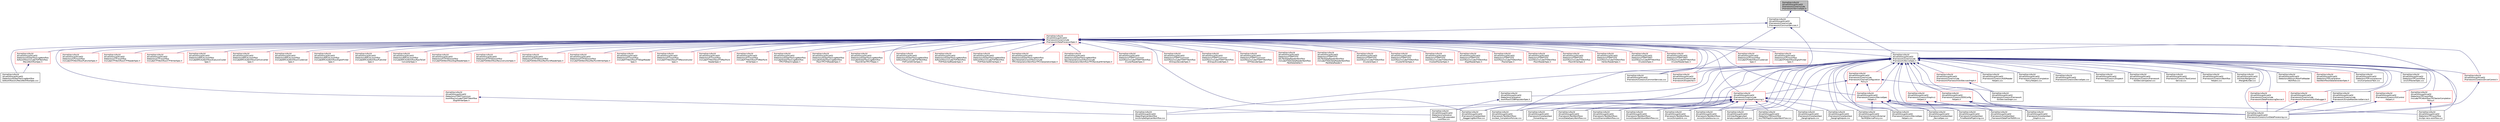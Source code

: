 digraph "/home/travis/build/AliceO2Group/AliceO2/Framework/Core/include/Framework/ServiceSpec.h"
{
 // INTERACTIVE_SVG=YES
  bgcolor="transparent";
  edge [fontname="Helvetica",fontsize="10",labelfontname="Helvetica",labelfontsize="10"];
  node [fontname="Helvetica",fontsize="10",shape=record];
  Node4 [label="/home/travis/build\l/AliceO2Group/AliceO2\l/Framework/Core/include\l/Framework/ServiceSpec.h",height=0.2,width=0.4,color="black", fillcolor="grey75", style="filled", fontcolor="black"];
  Node4 -> Node5 [dir="back",color="midnightblue",fontsize="10",style="solid",fontname="Helvetica"];
  Node5 [label="/home/travis/build\l/AliceO2Group/AliceO2\l/Framework/Core/include\l/Framework/CommonServices.h",height=0.2,width=0.4,color="black",URL="$d8/d02/CommonServices_8h.html"];
  Node5 -> Node6 [dir="back",color="midnightblue",fontsize="10",style="solid",fontname="Helvetica"];
  Node6 [label="/home/travis/build\l/AliceO2Group/AliceO2\l/Framework/Core/include\l/Framework/DataProcessorSpec.h",height=0.2,width=0.4,color="red",URL="$d0/df4/DataProcessorSpec_8h.html"];
  Node6 -> Node7 [dir="back",color="midnightblue",fontsize="10",style="solid",fontname="Helvetica"];
  Node7 [label="/home/travis/build\l/AliceO2Group/AliceO2\l/Detectors/Calibration\l/workflow/ccdb-populator\l-workflow.cxx",height=0.2,width=0.4,color="black",URL="$d2/d5c/ccdb-populator-workflow_8cxx.html"];
  Node6 -> Node8 [dir="back",color="midnightblue",fontsize="10",style="solid",fontname="Helvetica"];
  Node8 [label="/home/travis/build\l/AliceO2Group/AliceO2\l/Detectors/CPV/workflow\l/include/CPVWorkflow/Clusterizer\lSpec.h",height=0.2,width=0.4,color="red",URL="$d9/dcc/CPV_2workflow_2include_2CPVWorkflow_2ClusterizerSpec_8h.html"];
  Node6 -> Node11 [dir="back",color="midnightblue",fontsize="10",style="solid",fontname="Helvetica"];
  Node11 [label="/home/travis/build\l/AliceO2Group/AliceO2\l/Detectors/CPV/workflow\l/include/CPVWorkflow/DigitsPrinter\lSpec.h",height=0.2,width=0.4,color="red",URL="$d4/d19/CPV_2workflow_2include_2CPVWorkflow_2DigitsPrinterSpec_8h.html"];
  Node6 -> Node13 [dir="back",color="midnightblue",fontsize="10",style="solid",fontname="Helvetica"];
  Node13 [label="/home/travis/build\l/AliceO2Group/AliceO2\l/Detectors/CPV/workflow\l/include/CPVWorkflow/PublisherSpec.h",height=0.2,width=0.4,color="red",URL="$d1/dd9/CPV_2workflow_2include_2CPVWorkflow_2PublisherSpec_8h.html"];
  Node6 -> Node15 [dir="back",color="midnightblue",fontsize="10",style="solid",fontname="Helvetica"];
  Node15 [label="/home/travis/build\l/AliceO2Group/AliceO2\l/Detectors/CTF/workflow\l/include/CTFWorkflow/CTFReaderSpec.h",height=0.2,width=0.4,color="red",URL="$df/df4/CTFReaderSpec_8h.html"];
  Node6 -> Node18 [dir="back",color="midnightblue",fontsize="10",style="solid",fontname="Helvetica"];
  Node18 [label="/home/travis/build\l/AliceO2Group/AliceO2\l/Detectors/CTF/workflow\l/include/CTFWorkflow/CTFWriterSpec.h",height=0.2,width=0.4,color="red",URL="$d8/db0/CTFWriterSpec_8h.html"];
  Node6 -> Node21 [dir="back",color="midnightblue",fontsize="10",style="solid",fontname="Helvetica"];
  Node21 [label="/home/travis/build\l/AliceO2Group/AliceO2\l/Detectors/EMCAL/workflow\l/include/EMCALWorkflow/AnalysisCluster\lSpec.h",height=0.2,width=0.4,color="red",URL="$d3/dd3/AnalysisClusterSpec_8h.html"];
  Node6 -> Node24 [dir="back",color="midnightblue",fontsize="10",style="solid",fontname="Helvetica"];
  Node24 [label="/home/travis/build\l/AliceO2Group/AliceO2\l/Detectors/EMCAL/workflow\l/include/EMCALWorkflow/CellConverter\lSpec.h",height=0.2,width=0.4,color="red",URL="$d3/ddf/EMCAL_2workflow_2include_2EMCALWorkflow_2CellConverterSpec_8h.html"];
  Node6 -> Node26 [dir="back",color="midnightblue",fontsize="10",style="solid",fontname="Helvetica"];
  Node26 [label="/home/travis/build\l/AliceO2Group/AliceO2\l/Detectors/EMCAL/workflow\l/include/EMCALWorkflow/Clusterizer\lSpec.h",height=0.2,width=0.4,color="red",URL="$d2/dd1/EMCAL_2workflow_2include_2EMCALWorkflow_2ClusterizerSpec_8h.html"];
  Node6 -> Node28 [dir="back",color="midnightblue",fontsize="10",style="solid",fontname="Helvetica"];
  Node28 [label="/home/travis/build\l/AliceO2Group/AliceO2\l/Detectors/EMCAL/workflow\l/include/EMCALWorkflow/DigitsPrinter\lSpec.h",height=0.2,width=0.4,color="red",URL="$d3/d59/EMCAL_2workflow_2include_2EMCALWorkflow_2DigitsPrinterSpec_8h.html"];
  Node6 -> Node30 [dir="back",color="midnightblue",fontsize="10",style="solid",fontname="Helvetica"];
  Node30 [label="/home/travis/build\l/AliceO2Group/AliceO2\l/Detectors/EMCAL/workflow\l/include/EMCALWorkflow/Publisher\lSpec.h",height=0.2,width=0.4,color="red",URL="$d2/d55/EMCAL_2workflow_2include_2EMCALWorkflow_2PublisherSpec_8h.html"];
  Node6 -> Node32 [dir="back",color="midnightblue",fontsize="10",style="solid",fontname="Helvetica"];
  Node32 [label="/home/travis/build\l/AliceO2Group/AliceO2\l/Detectors/EMCAL/workflow\l/include/EMCALWorkflow/RawToCell\lConverterSpec.h",height=0.2,width=0.4,color="red",URL="$d5/da4/RawToCellConverterSpec_8h.html"];
  Node6 -> Node34 [dir="back",color="midnightblue",fontsize="10",style="solid",fontname="Helvetica"];
  Node34 [label="/home/travis/build\l/AliceO2Group/AliceO2\l/Detectors/FIT/FDD/workflow\l/include/FDDWorkflow/DigitReaderSpec.h",height=0.2,width=0.4,color="red",URL="$dd/d24/FIT_2FDD_2workflow_2include_2FDDWorkflow_2DigitReaderSpec_8h.html"];
  Node6 -> Node37 [dir="back",color="midnightblue",fontsize="10",style="solid",fontname="Helvetica"];
  Node37 [label="/home/travis/build\l/AliceO2Group/AliceO2\l/Detectors/FIT/FDD/workflow\l/include/FDDWorkflow/ReconstructorSpec.h",height=0.2,width=0.4,color="red",URL="$d7/df4/ReconstructorSpec_8h.html"];
  Node6 -> Node39 [dir="back",color="midnightblue",fontsize="10",style="solid",fontname="Helvetica"];
  Node39 [label="/home/travis/build\l/AliceO2Group/AliceO2\l/Detectors/FIT/FDD/workflow\l/include/FDDWorkflow/RecPointReaderSpec.h",height=0.2,width=0.4,color="red",URL="$d7/da5/RecPointReaderSpec_8h.html"];
  Node6 -> Node41 [dir="back",color="midnightblue",fontsize="10",style="solid",fontname="Helvetica"];
  Node41 [label="/home/travis/build\l/AliceO2Group/AliceO2\l/Detectors/FIT/FDD/workflow\l/include/FDDWorkflow/RecPointWriterSpec.h",height=0.2,width=0.4,color="red",URL="$dc/d74/RecPointWriterSpec_8h.html"];
  Node6 -> Node43 [dir="back",color="midnightblue",fontsize="10",style="solid",fontname="Helvetica"];
  Node43 [label="/home/travis/build\l/AliceO2Group/AliceO2\l/Detectors/FIT/workflow\l/include/FITWorkflow/FT0DigitReader\lSpec.h",height=0.2,width=0.4,color="red",URL="$dc/d0d/FT0DigitReaderSpec_8h.html"];
  Node6 -> Node46 [dir="back",color="midnightblue",fontsize="10",style="solid",fontname="Helvetica"];
  Node46 [label="/home/travis/build\l/AliceO2Group/AliceO2\l/Detectors/FIT/workflow\l/include/FITWorkflow/FT0Reconstructor\lSpec.h",height=0.2,width=0.4,color="red",URL="$d0/d58/FT0ReconstructorSpec_8h.html"];
  Node6 -> Node48 [dir="back",color="midnightblue",fontsize="10",style="solid",fontname="Helvetica"];
  Node48 [label="/home/travis/build\l/AliceO2Group/AliceO2\l/Detectors/FIT/workflow\l/include/FITWorkflow/FT0RecPoint\lReaderSpec.h",height=0.2,width=0.4,color="red",URL="$d1/d4b/FT0RecPointReaderSpec_8h.html"];
  Node6 -> Node52 [dir="back",color="midnightblue",fontsize="10",style="solid",fontname="Helvetica"];
  Node52 [label="/home/travis/build\l/AliceO2Group/AliceO2\l/Detectors/FIT/workflow\l/include/FITWorkflow/FT0RecPoint\lWriterSpec.h",height=0.2,width=0.4,color="red",URL="$d5/d02/FT0RecPointWriterSpec_8h.html"];
  Node6 -> Node54 [dir="back",color="midnightblue",fontsize="10",style="solid",fontname="Helvetica"];
  Node54 [label="/home/travis/build\l/AliceO2Group/AliceO2\l/Detectors/GlobalTrackingWorkflow\l/include/GlobalTrackingWorkflow\l/TPCITSMatchingSpec.h",height=0.2,width=0.4,color="red",URL="$da/d20/TPCITSMatchingSpec_8h.html"];
  Node6 -> Node56 [dir="back",color="midnightblue",fontsize="10",style="solid",fontname="Helvetica"];
  Node56 [label="/home/travis/build\l/AliceO2Group/AliceO2\l/Detectors/GlobalTrackingWorkflow\l/include/GlobalTrackingWorkflow\l/TrackTPCITSReaderSpec.h",height=0.2,width=0.4,color="red",URL="$de/daa/TrackTPCITSReaderSpec_8h.html"];
  Node6 -> Node59 [dir="back",color="midnightblue",fontsize="10",style="solid",fontname="Helvetica"];
  Node59 [label="/home/travis/build\l/AliceO2Group/AliceO2\l/Detectors/GlobalTrackingWorkflow\l/include/GlobalTrackingWorkflow\l/TrackWriterTPCITSSpec.h",height=0.2,width=0.4,color="red",URL="$da/d9c/TrackWriterTPCITSSpec_8h.html"];
  Node6 -> Node61 [dir="back",color="midnightblue",fontsize="10",style="solid",fontname="Helvetica"];
  Node61 [label="/home/travis/build\l/AliceO2Group/AliceO2\l/Detectors/GlobalTrackingWorkflow\l/tofworkflow/include/TOFWorkflow\l/RecoWorkflowSpec.h",height=0.2,width=0.4,color="red",URL="$df/d12/RecoWorkflowSpec_8h.html"];
  Node61 -> Node62 [dir="back",color="midnightblue",fontsize="10",style="solid",fontname="Helvetica"];
  Node62 [label="/home/travis/build\l/AliceO2Group/AliceO2\l/Detectors/GlobalTrackingWorkflow\l/tofworkflow/src/RecoWorkflowSpec.cxx",height=0.2,width=0.4,color="black",URL="$d8/d84/RecoWorkflowSpec_8cxx.html"];
  Node6 -> Node63 [dir="back",color="midnightblue",fontsize="10",style="solid",fontname="Helvetica"];
  Node63 [label="/home/travis/build\l/AliceO2Group/AliceO2\l/Detectors/GlobalTrackingWorkflow\l/tofworkflow/include/TOFWorkflow\l/TOFCalibWriterSpec.h",height=0.2,width=0.4,color="red",URL="$dd/d45/TOFCalibWriterSpec_8h.html"];
  Node6 -> Node65 [dir="back",color="midnightblue",fontsize="10",style="solid",fontname="Helvetica"];
  Node65 [label="/home/travis/build\l/AliceO2Group/AliceO2\l/Detectors/GlobalTrackingWorkflow\l/tofworkflow/include/TOFWorkflow\l/TOFMatchedReaderSpec.h",height=0.2,width=0.4,color="red",URL="$d9/df4/TOFMatchedReaderSpec_8h.html"];
  Node6 -> Node67 [dir="back",color="midnightblue",fontsize="10",style="solid",fontname="Helvetica"];
  Node67 [label="/home/travis/build\l/AliceO2Group/AliceO2\l/Detectors/GlobalTrackingWorkflow\l/tofworkflow/include/TOFWorkflow\l/TOFMatchedWriterSpec.h",height=0.2,width=0.4,color="red",URL="$dd/d0f/TOFMatchedWriterSpec_8h.html"];
  Node6 -> Node62 [dir="back",color="midnightblue",fontsize="10",style="solid",fontname="Helvetica"];
  Node6 -> Node69 [dir="back",color="midnightblue",fontsize="10",style="solid",fontname="Helvetica"];
  Node69 [label="/home/travis/build\l/AliceO2Group/AliceO2\l/Detectors/GlobalTrackingWorkflow\l/tpcinterpolationworkflow/include\l/TPCInterpolationWorkflow/TPCInterpolationSpec.h",height=0.2,width=0.4,color="red",URL="$dc/d50/TPCInterpolationSpec_8h.html"];
  Node6 -> Node71 [dir="back",color="midnightblue",fontsize="10",style="solid",fontname="Helvetica"];
  Node71 [label="/home/travis/build\l/AliceO2Group/AliceO2\l/Detectors/GlobalTrackingWorkflow\l/tpcinterpolationworkflow/include\l/TPCInterpolationWorkflow/TPCResidualWriterSpec.h",height=0.2,width=0.4,color="red",URL="$d9/d7b/TPCResidualWriterSpec_8h.html"];
  Node6 -> Node73 [dir="back",color="midnightblue",fontsize="10",style="solid",fontname="Helvetica"];
  Node73 [label="/home/travis/build\l/AliceO2Group/AliceO2\l/Detectors/ITSMFT/common\l/workflow/include/ITSMFTWorkflow\l/ClusterReaderSpec.h",height=0.2,width=0.4,color="red",URL="$de/dea/ITSMFT_2common_2workflow_2include_2ITSMFTWorkflow_2ClusterReaderSpec_8h.html"];
  Node6 -> Node75 [dir="back",color="midnightblue",fontsize="10",style="solid",fontname="Helvetica"];
  Node75 [label="/home/travis/build\l/AliceO2Group/AliceO2\l/Detectors/ITSMFT/common\l/workflow/include/ITSMFTWorkflow\l/DigitWriterSpec.h",height=0.2,width=0.4,color="red",URL="$d6/dfd/DigitWriterSpec_8h.html"];
  Node75 -> Node78 [dir="back",color="midnightblue",fontsize="10",style="solid",fontname="Helvetica"];
  Node78 [label="/home/travis/build\l/AliceO2Group/AliceO2\l/Steer/DigitizerWorkflow\l/src/SimpleDigitizerWorkflow.cxx",height=0.2,width=0.4,color="black",URL="$d2/dd7/SimpleDigitizerWorkflow_8cxx.html"];
  Node6 -> Node79 [dir="back",color="midnightblue",fontsize="10",style="solid",fontname="Helvetica"];
  Node79 [label="/home/travis/build\l/AliceO2Group/AliceO2\l/Detectors/ITSMFT/common\l/workflow/include/ITSMFTWorkflow\l/EntropyDecoderSpec.h",height=0.2,width=0.4,color="red",URL="$df/dc2/ITSMFT_2common_2workflow_2include_2ITSMFTWorkflow_2EntropyDecoderSpec_8h.html"];
  Node6 -> Node81 [dir="back",color="midnightblue",fontsize="10",style="solid",fontname="Helvetica"];
  Node81 [label="/home/travis/build\l/AliceO2Group/AliceO2\l/Detectors/ITSMFT/common\l/workflow/include/ITSMFTWorkflow\l/EntropyEncoderSpec.h",height=0.2,width=0.4,color="red",URL="$d3/d7a/ITSMFT_2common_2workflow_2include_2ITSMFTWorkflow_2EntropyEncoderSpec_8h.html"];
  Node6 -> Node85 [dir="back",color="midnightblue",fontsize="10",style="solid",fontname="Helvetica"];
  Node85 [label="/home/travis/build\l/AliceO2Group/AliceO2\l/Detectors/ITSMFT/common\l/workflow/include/ITSMFTWorkflow\l/STFDecoderSpec.h",height=0.2,width=0.4,color="red",URL="$d0/d26/STFDecoderSpec_8h.html",tooltip="Device to decode ITS/MFT raw data from STF. "];
  Node6 -> Node88 [dir="back",color="midnightblue",fontsize="10",style="solid",fontname="Helvetica"];
  Node88 [label="/home/travis/build\l/AliceO2Group/AliceO2\l/Detectors/ITSMFT/ITS\l/QC/TestDataReaderWorkflow\l/include/ITSQCDataReaderWorkflow\l/TestDataGetter.h",height=0.2,width=0.4,color="red",URL="$d6/d92/TestDataGetter_8h.html"];
  Node6 -> Node91 [dir="back",color="midnightblue",fontsize="10",style="solid",fontname="Helvetica"];
  Node91 [label="/home/travis/build\l/AliceO2Group/AliceO2\l/Detectors/ITSMFT/ITS\l/QC/TestDataReaderWorkflow\l/include/ITSQCDataReaderWorkflow\l/TestDataReader.h",height=0.2,width=0.4,color="red",URL="$dd/d69/TestDataReader_8h.html"];
  Node6 -> Node93 [dir="back",color="midnightblue",fontsize="10",style="solid",fontname="Helvetica"];
  Node93 [label="/home/travis/build\l/AliceO2Group/AliceO2\l/Detectors/ITSMFT/ITS\l/workflow/include/ITSWorkflow\l/ClustererSpec.h",height=0.2,width=0.4,color="red",URL="$d4/dcc/ITSMFT_2ITS_2workflow_2include_2ITSWorkflow_2ClustererSpec_8h.html"];
  Node6 -> Node95 [dir="back",color="midnightblue",fontsize="10",style="solid",fontname="Helvetica"];
  Node95 [label="/home/travis/build\l/AliceO2Group/AliceO2\l/Detectors/ITSMFT/ITS\l/workflow/include/ITSWorkflow\l/ClusterWriterSpec.h",height=0.2,width=0.4,color="red",URL="$dc/d8e/ITS_2workflow_2include_2ITSWorkflow_2ClusterWriterSpec_8h.html"];
  Node6 -> Node97 [dir="back",color="midnightblue",fontsize="10",style="solid",fontname="Helvetica"];
  Node97 [label="/home/travis/build\l/AliceO2Group/AliceO2\l/Detectors/ITSMFT/ITS\l/workflow/include/ITSWorkflow\l/CookedTrackerSpec.h",height=0.2,width=0.4,color="red",URL="$d2/d0b/CookedTrackerSpec_8h.html"];
  Node6 -> Node99 [dir="back",color="midnightblue",fontsize="10",style="solid",fontname="Helvetica"];
  Node99 [label="/home/travis/build\l/AliceO2Group/AliceO2\l/Detectors/ITSMFT/ITS\l/workflow/include/ITSWorkflow\l/DigitReaderSpec.h",height=0.2,width=0.4,color="red",URL="$de/d93/ITSMFT_2ITS_2workflow_2include_2ITSWorkflow_2DigitReaderSpec_8h.html"];
  Node6 -> Node101 [dir="back",color="midnightblue",fontsize="10",style="solid",fontname="Helvetica"];
  Node101 [label="/home/travis/build\l/AliceO2Group/AliceO2\l/Detectors/ITSMFT/ITS\l/workflow/include/ITSWorkflow\l/TrackerSpec.h",height=0.2,width=0.4,color="red",URL="$de/d90/ITSMFT_2ITS_2workflow_2include_2ITSWorkflow_2TrackerSpec_8h.html"];
  Node6 -> Node103 [dir="back",color="midnightblue",fontsize="10",style="solid",fontname="Helvetica"];
  Node103 [label="/home/travis/build\l/AliceO2Group/AliceO2\l/Detectors/ITSMFT/ITS\l/workflow/include/ITSWorkflow\l/TrackReaderSpec.h",height=0.2,width=0.4,color="red",URL="$d2/d8c/ITSMFT_2ITS_2workflow_2include_2ITSWorkflow_2TrackReaderSpec_8h.html"];
  Node6 -> Node105 [dir="back",color="midnightblue",fontsize="10",style="solid",fontname="Helvetica"];
  Node105 [label="/home/travis/build\l/AliceO2Group/AliceO2\l/Detectors/ITSMFT/ITS\l/workflow/include/ITSWorkflow\l/TrackWriterSpec.h",height=0.2,width=0.4,color="red",URL="$dd/d3c/ITS_2workflow_2include_2ITSWorkflow_2TrackWriterSpec_8h.html"];
  Node6 -> Node107 [dir="back",color="midnightblue",fontsize="10",style="solid",fontname="Helvetica"];
  Node107 [label="/home/travis/build\l/AliceO2Group/AliceO2\l/Detectors/ITSMFT/ITS\l/workflow/include/ITSWorkflow\l/VertexReaderSpec.h",height=0.2,width=0.4,color="red",URL="$d6/d2c/VertexReaderSpec_8h.html"];
  Node6 -> Node109 [dir="back",color="midnightblue",fontsize="10",style="solid",fontname="Helvetica"];
  Node109 [label="/home/travis/build\l/AliceO2Group/AliceO2\l/Detectors/ITSMFT/MFT\l/workflow/include/MFTWorkflow\l/ClustererSpec.h",height=0.2,width=0.4,color="red",URL="$d4/d5e/ITSMFT_2MFT_2workflow_2include_2MFTWorkflow_2ClustererSpec_8h.html"];
  Node6 -> Node112 [dir="back",color="midnightblue",fontsize="10",style="solid",fontname="Helvetica"];
  Node112 [label="/home/travis/build\l/AliceO2Group/AliceO2\l/Detectors/ITSMFT/MFT\l/workflow/include/MFTWorkflow\l/ClusterReaderSpec.h",height=0.2,width=0.4,color="red",URL="$dd/dcd/ITSMFT_2MFT_2workflow_2include_2MFTWorkflow_2ClusterReaderSpec_8h.html"];
  Node6 -> Node314 [dir="back",color="midnightblue",fontsize="10",style="solid",fontname="Helvetica"];
  Node314 [label="/home/travis/build\l/AliceO2Group/AliceO2\l/Framework/Core/include\l/Framework/DeviceSpec.h",height=0.2,width=0.4,color="black",URL="$df/de8/DeviceSpec_8h.html"];
  Node314 -> Node315 [dir="back",color="midnightblue",fontsize="10",style="solid",fontname="Helvetica"];
  Node315 [label="/home/travis/build\l/AliceO2Group/AliceO2\l/Detectors/Calibration\l/workflow/CCDBPopulatorSpec.h",height=0.2,width=0.4,color="black",URL="$df/df4/CCDBPopulatorSpec_8h.html"];
  Node315 -> Node7 [dir="back",color="midnightblue",fontsize="10",style="solid",fontname="Helvetica"];
  Node314 -> Node316 [dir="back",color="midnightblue",fontsize="10",style="solid",fontname="Helvetica"];
  Node316 [label="/home/travis/build\l/AliceO2Group/AliceO2\l/Detectors/Raw/src/RawFileReader\lWorkflow.cxx",height=0.2,width=0.4,color="black",URL="$d3/d87/RawFileReaderWorkflow_8cxx.html"];
  Node314 -> Node317 [dir="back",color="midnightblue",fontsize="10",style="solid",fontname="Helvetica"];
  Node317 [label="/home/travis/build\l/AliceO2Group/AliceO2\l/Detectors/TOF/calibration\l/testWorkflow/DataGeneratorSpec.h",height=0.2,width=0.4,color="red",URL="$d0/d0d/DataGeneratorSpec_8h.html",tooltip="Dummy data generator. "];
  Node314 -> Node197 [dir="back",color="midnightblue",fontsize="10",style="solid",fontname="Helvetica"];
  Node197 [label="/home/travis/build\l/AliceO2Group/AliceO2\l/Detectors/TOF/compression\l/src/CompressorTask.cxx",height=0.2,width=0.4,color="black",URL="$d7/d8c/CompressorTask_8cxx.html",tooltip="TOF raw data compressor task. "];
  Node314 -> Node318 [dir="back",color="midnightblue",fontsize="10",style="solid",fontname="Helvetica"];
  Node318 [label="/home/travis/build\l/AliceO2Group/AliceO2\l/Detectors/TPC/workflow\l/include/TPCWorkflow/TPCSectorCompletion\lPolicy.h",height=0.2,width=0.4,color="red",URL="$df/d6d/TPCSectorCompletionPolicy_8h.html",tooltip="DPL completion policy helper for TPC scetor data. "];
  Node318 -> Node321 [dir="back",color="midnightblue",fontsize="10",style="solid",fontname="Helvetica"];
  Node321 [label="/home/travis/build\l/AliceO2Group/AliceO2\l/Detectors/TPC/workflow\l/src/tpc-reco-workflow.cxx",height=0.2,width=0.4,color="black",URL="$d3/dbf/tpc-reco-workflow_8cxx.html",tooltip="Basic DPL workflow for TPC reconstruction starting from digits. "];
  Node314 -> Node218 [dir="back",color="midnightblue",fontsize="10",style="solid",fontname="Helvetica"];
  Node218 [label="/home/travis/build\l/AliceO2Group/AliceO2\l/Detectors/TPC/workflow\l/src/CATrackerSpec.cxx",height=0.2,width=0.4,color="black",URL="$da/d78/CATrackerSpec_8cxx.html",tooltip="Processor spec for running TPC CA tracking. "];
  Node314 -> Node321 [dir="back",color="midnightblue",fontsize="10",style="solid",fontname="Helvetica"];
  Node314 -> Node241 [dir="back",color="midnightblue",fontsize="10",style="solid",fontname="Helvetica"];
  Node241 [label="/home/travis/build\l/AliceO2Group/AliceO2\l/Detectors/TRD/workflow\l/src/TRDTrapSimulatorWorkFlow.cxx",height=0.2,width=0.4,color="black",URL="$d2/dc0/TRDTrapSimulatorWorkFlow_8cxx.html"];
  Node314 -> Node323 [dir="back",color="midnightblue",fontsize="10",style="solid",fontname="Helvetica"];
  Node323 [label="/home/travis/build\l/AliceO2Group/AliceO2\l/Framework/Core/include\l/Framework/ChannelConfiguration\lPolicy.h",height=0.2,width=0.4,color="red",URL="$dd/d0f/ChannelConfigurationPolicy_8h.html"];
  Node323 -> Node324 [dir="back",color="midnightblue",fontsize="10",style="solid",fontname="Helvetica"];
  Node324 [label="/home/travis/build\l/AliceO2Group/AliceO2\l/Framework/Core/include\l/Framework/runDataProcessing.h",height=0.2,width=0.4,color="red",URL="$db/dd0/runDataProcessing_8h.html"];
  Node324 -> Node7 [dir="back",color="midnightblue",fontsize="10",style="solid",fontname="Helvetica"];
  Node324 -> Node321 [dir="back",color="midnightblue",fontsize="10",style="solid",fontname="Helvetica"];
  Node324 -> Node241 [dir="back",color="midnightblue",fontsize="10",style="solid",fontname="Helvetica"];
  Node324 -> Node344 [dir="back",color="midnightblue",fontsize="10",style="solid",fontname="Helvetica"];
  Node344 [label="/home/travis/build\l/AliceO2Group/AliceO2\l/Framework/Core/test/test\l_DanglingInputs.cxx",height=0.2,width=0.4,color="black",URL="$db/d94/test__DanglingInputs_8cxx.html"];
  Node324 -> Node345 [dir="back",color="midnightblue",fontsize="10",style="solid",fontname="Helvetica"];
  Node345 [label="/home/travis/build\l/AliceO2Group/AliceO2\l/Framework/Core/test/test\l_DanglingOutputs.cxx",height=0.2,width=0.4,color="black",URL="$d9/dda/test__DanglingOutputs_8cxx.html"];
  Node324 -> Node347 [dir="back",color="midnightblue",fontsize="10",style="solid",fontname="Helvetica"];
  Node347 [label="/home/travis/build\l/AliceO2Group/AliceO2\l/Framework/Core/test/test\l_Forwarding.cxx",height=0.2,width=0.4,color="black",URL="$de/dae/test__Forwarding_8cxx.html"];
  Node324 -> Node364 [dir="back",color="midnightblue",fontsize="10",style="solid",fontname="Helvetica"];
  Node364 [label="/home/travis/build\l/AliceO2Group/AliceO2\l/Framework/Core/test/test\l_StaggeringWorkflow.cxx",height=0.2,width=0.4,color="black",URL="$dd/d16/test__StaggeringWorkflow_8cxx.html"];
  Node324 -> Node373 [dir="back",color="midnightblue",fontsize="10",style="solid",fontname="Helvetica"];
  Node373 [label="/home/travis/build\l/AliceO2Group/AliceO2\l/Framework/TestWorkflows\l/src/o2DataQueryWorkflow.cxx",height=0.2,width=0.4,color="black",URL="$d7/d09/o2DataQueryWorkflow_8cxx.html"];
  Node324 -> Node374 [dir="back",color="midnightblue",fontsize="10",style="solid",fontname="Helvetica"];
  Node374 [label="/home/travis/build\l/AliceO2Group/AliceO2\l/Framework/TestWorkflows\l/src/o2DiamondWorkflow.cxx",height=0.2,width=0.4,color="black",URL="$d4/dbb/o2DiamondWorkflow_8cxx.html"];
  Node324 -> Node376 [dir="back",color="midnightblue",fontsize="10",style="solid",fontname="Helvetica"];
  Node376 [label="/home/travis/build\l/AliceO2Group/AliceO2\l/Framework/TestWorkflows\l/src/o2OutputWildcardWorkflow.cxx",height=0.2,width=0.4,color="black",URL="$d1/d91/o2OutputWildcardWorkflow_8cxx.html"];
  Node324 -> Node378 [dir="back",color="midnightblue",fontsize="10",style="solid",fontname="Helvetica"];
  Node378 [label="/home/travis/build\l/AliceO2Group/AliceO2\l/Framework/TestWorkflows\l/src/o2SimpleSink.cxx",height=0.2,width=0.4,color="black",URL="$d5/ddc/o2SimpleSink_8cxx.html"];
  Node324 -> Node379 [dir="back",color="midnightblue",fontsize="10",style="solid",fontname="Helvetica"];
  Node379 [label="/home/travis/build\l/AliceO2Group/AliceO2\l/Framework/TestWorkflows\l/src/o2SimpleSource.cxx",height=0.2,width=0.4,color="black",URL="$d5/d2a/o2SimpleSource_8cxx.html"];
  Node324 -> Node383 [dir="back",color="midnightblue",fontsize="10",style="solid",fontname="Helvetica"];
  Node383 [label="/home/travis/build\l/AliceO2Group/AliceO2\l/Framework/TestWorkflows\l/src/test_CompletionPolicies.cxx",height=0.2,width=0.4,color="black",URL="$d8/d33/test__CompletionPolicies_8cxx.html"];
  Node324 -> Node78 [dir="back",color="midnightblue",fontsize="10",style="solid",fontname="Helvetica"];
  Node324 -> Node395 [dir="back",color="midnightblue",fontsize="10",style="solid",fontname="Helvetica"];
  Node395 [label="/home/travis/build\l/AliceO2Group/AliceO2\l/Utilities/Mergers/test\l/emptyLoopBenchmark.cxx",height=0.2,width=0.4,color="black",URL="$d2/db0/emptyLoopBenchmark_8cxx.html",tooltip="A benchmark which measures a maximum rate of doing nothing in a device. "];
  Node323 -> Node398 [dir="back",color="midnightblue",fontsize="10",style="solid",fontname="Helvetica"];
  Node398 [label="/home/travis/build\l/AliceO2Group/AliceO2\l/Framework/Core/src/DeviceSpec\lHelpers.h",height=0.2,width=0.4,color="red",URL="$df/dda/DeviceSpecHelpers_8h.html"];
  Node398 -> Node399 [dir="back",color="midnightblue",fontsize="10",style="solid",fontname="Helvetica"];
  Node399 [label="/home/travis/build\l/AliceO2Group/AliceO2\l/Framework/Core/src/DeviceSpec\lHelpers.cxx",height=0.2,width=0.4,color="black",URL="$d1/dd9/DeviceSpecHelpers_8cxx.html"];
  Node398 -> Node306 [dir="back",color="midnightblue",fontsize="10",style="solid",fontname="Helvetica"];
  Node306 [label="/home/travis/build\l/AliceO2Group/AliceO2\l/Framework/Core/src/External\lFairMQDeviceProxy.cxx",height=0.2,width=0.4,color="black",URL="$dc/df3/ExternalFairMQDeviceProxy_8cxx.html"];
  Node398 -> Node400 [dir="back",color="midnightblue",fontsize="10",style="solid",fontname="Helvetica"];
  Node400 [label="/home/travis/build\l/AliceO2Group/AliceO2\l/Framework/Core/src/runDataProcessing.cxx",height=0.2,width=0.4,color="black",URL="$d7/d54/runDataProcessing_8cxx.html"];
  Node398 -> Node401 [dir="back",color="midnightblue",fontsize="10",style="solid",fontname="Helvetica"];
  Node401 [label="/home/travis/build\l/AliceO2Group/AliceO2\l/Framework/Core/test/test\l_DeviceSpec.cxx",height=0.2,width=0.4,color="black",URL="$d9/d51/test__DeviceSpec_8cxx.html"];
  Node398 -> Node403 [dir="back",color="midnightblue",fontsize="10",style="solid",fontname="Helvetica"];
  Node403 [label="/home/travis/build\l/AliceO2Group/AliceO2\l/Framework/Core/test/test\l_FrameworkDataFlowToDDS.cxx",height=0.2,width=0.4,color="black",URL="$d6/d53/test__FrameworkDataFlowToDDS_8cxx.html"];
  Node398 -> Node404 [dir="back",color="midnightblue",fontsize="10",style="solid",fontname="Helvetica"];
  Node404 [label="/home/travis/build\l/AliceO2Group/AliceO2\l/Framework/Core/test/test\l_Graphviz.cxx",height=0.2,width=0.4,color="black",URL="$d4/dc4/test__Graphviz_8cxx.html"];
  Node398 -> Node405 [dir="back",color="midnightblue",fontsize="10",style="solid",fontname="Helvetica"];
  Node405 [label="/home/travis/build\l/AliceO2Group/AliceO2\l/Framework/Core/test/test\l_TimeParallelPipelining.cxx",height=0.2,width=0.4,color="black",URL="$dd/d8a/test__TimeParallelPipelining_8cxx.html"];
  Node323 -> Node399 [dir="back",color="midnightblue",fontsize="10",style="solid",fontname="Helvetica"];
  Node323 -> Node400 [dir="back",color="midnightblue",fontsize="10",style="solid",fontname="Helvetica"];
  Node314 -> Node411 [dir="back",color="midnightblue",fontsize="10",style="solid",fontname="Helvetica"];
  Node411 [label="/home/travis/build\l/AliceO2Group/AliceO2\l/Framework/Core/include\l/Framework/DataProcessingDevice.h",height=0.2,width=0.4,color="red",URL="$d3/d4b/DataProcessingDevice_8h.html"];
  Node411 -> Node400 [dir="back",color="midnightblue",fontsize="10",style="solid",fontname="Helvetica"];
  Node314 -> Node413 [dir="back",color="midnightblue",fontsize="10",style="solid",fontname="Helvetica"];
  Node413 [label="/home/travis/build\l/AliceO2Group/AliceO2\l/Framework/Core/include\l/Framework/Dispatcher.h",height=0.2,width=0.4,color="red",URL="$d7/d33/Dispatcher_8h.html",tooltip="Declaration of Dispatcher for O2 Data Sampling. "];
  Node314 -> Node416 [dir="back",color="midnightblue",fontsize="10",style="solid",fontname="Helvetica"];
  Node416 [label="/home/travis/build\l/AliceO2Group/AliceO2\l/Framework/Core/include\l/Framework/FrameworkGUIDebugger.h",height=0.2,width=0.4,color="red",URL="$dd/d9a/FrameworkGUIDebugger_8h.html"];
  Node416 -> Node400 [dir="back",color="midnightblue",fontsize="10",style="solid",fontname="Helvetica"];
  Node314 -> Node418 [dir="back",color="midnightblue",fontsize="10",style="solid",fontname="Helvetica"];
  Node418 [label="/home/travis/build\l/AliceO2Group/AliceO2\l/Framework/Core/include\l/Framework/FrameworkGUIDevicesGraph.h",height=0.2,width=0.4,color="red",URL="$dd/d49/FrameworkGUIDevicesGraph_8h.html"];
  Node418 -> Node419 [dir="back",color="midnightblue",fontsize="10",style="solid",fontname="Helvetica"];
  Node419 [label="/home/travis/build\l/AliceO2Group/AliceO2\l/Framework/Core/src/Framework\lGUIDevicesGraph.cxx",height=0.2,width=0.4,color="black",URL="$d7/d5a/FrameworkGUIDevicesGraph_8cxx.html"];
  Node314 -> Node420 [dir="back",color="midnightblue",fontsize="10",style="solid",fontname="Helvetica"];
  Node420 [label="/home/travis/build\l/AliceO2Group/AliceO2\l/Framework/Core/include\l/Framework/SimpleRawDeviceService.h",height=0.2,width=0.4,color="black",URL="$de/d88/SimpleRawDeviceService_8h.html"];
  Node420 -> Node400 [dir="back",color="midnightblue",fontsize="10",style="solid",fontname="Helvetica"];
  Node314 -> Node421 [dir="back",color="midnightblue",fontsize="10",style="solid",fontname="Helvetica"];
  Node421 [label="/home/travis/build\l/AliceO2Group/AliceO2\l/Framework/Core/src/AODReader\lHelpers.cxx",height=0.2,width=0.4,color="black",URL="$d4/dc5/AODReaderHelpers_8cxx.html"];
  Node314 -> Node422 [dir="back",color="midnightblue",fontsize="10",style="solid",fontname="Helvetica"];
  Node422 [label="/home/travis/build\l/AliceO2Group/AliceO2\l/Framework/Core/src/CommonServices.cxx",height=0.2,width=0.4,color="black",URL="$dd/d27/CommonServices_8cxx.html"];
  Node314 -> Node423 [dir="back",color="midnightblue",fontsize="10",style="solid",fontname="Helvetica"];
  Node423 [label="/home/travis/build\l/AliceO2Group/AliceO2\l/Framework/Core/src/Completion\lPolicyHelpers.cxx",height=0.2,width=0.4,color="black",URL="$da/da3/CompletionPolicyHelpers_8cxx.html"];
  Node314 -> Node424 [dir="back",color="midnightblue",fontsize="10",style="solid",fontname="Helvetica"];
  Node424 [label="/home/travis/build\l/AliceO2Group/AliceO2\l/Framework/Core/src/DDSConfig\lHelpers.h",height=0.2,width=0.4,color="red",URL="$d3/dc0/DDSConfigHelpers_8h.html"];
  Node424 -> Node400 [dir="back",color="midnightblue",fontsize="10",style="solid",fontname="Helvetica"];
  Node424 -> Node403 [dir="back",color="midnightblue",fontsize="10",style="solid",fontname="Helvetica"];
  Node314 -> Node426 [dir="back",color="midnightblue",fontsize="10",style="solid",fontname="Helvetica"];
  Node426 [label="/home/travis/build\l/AliceO2Group/AliceO2\l/Framework/Core/src/DeviceSpec.cxx",height=0.2,width=0.4,color="black",URL="$d8/d84/DeviceSpec_8cxx.html"];
  Node314 -> Node398 [dir="back",color="midnightblue",fontsize="10",style="solid",fontname="Helvetica"];
  Node314 -> Node399 [dir="back",color="midnightblue",fontsize="10",style="solid",fontname="Helvetica"];
  Node314 -> Node427 [dir="back",color="midnightblue",fontsize="10",style="solid",fontname="Helvetica"];
  Node427 [label="/home/travis/build\l/AliceO2Group/AliceO2\l/Framework/Core/src/Dispatch\lPolicy.cxx",height=0.2,width=0.4,color="black",URL="$d4/d57/DispatchPolicy_8cxx.html"];
  Node314 -> Node407 [dir="back",color="midnightblue",fontsize="10",style="solid",fontname="Helvetica"];
  Node407 [label="/home/travis/build\l/AliceO2Group/AliceO2\l/Framework/Core/src/DriverControl.h",height=0.2,width=0.4,color="red",URL="$de/d66/DriverControl_8h.html"];
  Node407 -> Node400 [dir="back",color="midnightblue",fontsize="10",style="solid",fontname="Helvetica"];
  Node314 -> Node306 [dir="back",color="midnightblue",fontsize="10",style="solid",fontname="Helvetica"];
  Node314 -> Node428 [dir="back",color="midnightblue",fontsize="10",style="solid",fontname="Helvetica"];
  Node428 [label="/home/travis/build\l/AliceO2Group/AliceO2\l/Framework/Core/src/Framework\lGUIDeviceInspector.cxx",height=0.2,width=0.4,color="black",URL="$d4/d72/FrameworkGUIDeviceInspector_8cxx.html"];
  Node314 -> Node419 [dir="back",color="midnightblue",fontsize="10",style="solid",fontname="Helvetica"];
  Node314 -> Node429 [dir="back",color="midnightblue",fontsize="10",style="solid",fontname="Helvetica"];
  Node429 [label="/home/travis/build\l/AliceO2Group/AliceO2\l/Framework/Core/src/Graphviz\lHelpers.h",height=0.2,width=0.4,color="red",URL="$da/d8f/GraphvizHelpers_8h.html"];
  Node429 -> Node400 [dir="back",color="midnightblue",fontsize="10",style="solid",fontname="Helvetica"];
  Node429 -> Node401 [dir="back",color="midnightblue",fontsize="10",style="solid",fontname="Helvetica"];
  Node429 -> Node404 [dir="back",color="midnightblue",fontsize="10",style="solid",fontname="Helvetica"];
  Node314 -> Node431 [dir="back",color="midnightblue",fontsize="10",style="solid",fontname="Helvetica"];
  Node431 [label="/home/travis/build\l/AliceO2Group/AliceO2\l/Framework/Core/src/O2Control\lHelpers.h",height=0.2,width=0.4,color="red",URL="$d3/d6a/O2ControlHelpers_8h.html"];
  Node431 -> Node400 [dir="back",color="midnightblue",fontsize="10",style="solid",fontname="Helvetica"];
  Node314 -> Node400 [dir="back",color="midnightblue",fontsize="10",style="solid",fontname="Helvetica"];
  Node314 -> Node433 [dir="back",color="midnightblue",fontsize="10",style="solid",fontname="Helvetica"];
  Node433 [label="/home/travis/build\l/AliceO2Group/AliceO2\l/Framework/Core/src/TextControl\lService.cxx",height=0.2,width=0.4,color="black",URL="$d3/dac/TextControlService_8cxx.html"];
  Node314 -> Node295 [dir="back",color="midnightblue",fontsize="10",style="solid",fontname="Helvetica"];
  Node295 [label="/home/travis/build\l/AliceO2Group/AliceO2\l/Framework/Core/src/Workflow\lHelpers.cxx",height=0.2,width=0.4,color="black",URL="$dc/da7/WorkflowHelpers_8cxx.html"];
  Node314 -> Node344 [dir="back",color="midnightblue",fontsize="10",style="solid",fontname="Helvetica"];
  Node314 -> Node345 [dir="back",color="midnightblue",fontsize="10",style="solid",fontname="Helvetica"];
  Node314 -> Node401 [dir="back",color="midnightblue",fontsize="10",style="solid",fontname="Helvetica"];
  Node314 -> Node347 [dir="back",color="midnightblue",fontsize="10",style="solid",fontname="Helvetica"];
  Node314 -> Node403 [dir="back",color="midnightblue",fontsize="10",style="solid",fontname="Helvetica"];
  Node314 -> Node404 [dir="back",color="midnightblue",fontsize="10",style="solid",fontname="Helvetica"];
  Node314 -> Node364 [dir="back",color="midnightblue",fontsize="10",style="solid",fontname="Helvetica"];
  Node314 -> Node405 [dir="back",color="midnightblue",fontsize="10",style="solid",fontname="Helvetica"];
  Node314 -> Node373 [dir="back",color="midnightblue",fontsize="10",style="solid",fontname="Helvetica"];
  Node314 -> Node374 [dir="back",color="midnightblue",fontsize="10",style="solid",fontname="Helvetica"];
  Node314 -> Node376 [dir="back",color="midnightblue",fontsize="10",style="solid",fontname="Helvetica"];
  Node314 -> Node378 [dir="back",color="midnightblue",fontsize="10",style="solid",fontname="Helvetica"];
  Node314 -> Node379 [dir="back",color="midnightblue",fontsize="10",style="solid",fontname="Helvetica"];
  Node314 -> Node383 [dir="back",color="midnightblue",fontsize="10",style="solid",fontname="Helvetica"];
  Node314 -> Node78 [dir="back",color="midnightblue",fontsize="10",style="solid",fontname="Helvetica"];
  Node314 -> Node434 [dir="back",color="midnightblue",fontsize="10",style="solid",fontname="Helvetica"];
  Node434 [label="/home/travis/build\l/AliceO2Group/AliceO2\l/Utilities/Mergers/src\l/MergerBuilder.cxx",height=0.2,width=0.4,color="black",URL="$d8/d56/MergerBuilder_8cxx.html",tooltip="Definition of MergerBuilder for O2 Mergers. "];
  Node314 -> Node395 [dir="back",color="midnightblue",fontsize="10",style="solid",fontname="Helvetica"];
  Node6 -> Node413 [dir="back",color="midnightblue",fontsize="10",style="solid",fontname="Helvetica"];
  Node6 -> Node324 [dir="back",color="midnightblue",fontsize="10",style="solid",fontname="Helvetica"];
  Node6 -> Node398 [dir="back",color="midnightblue",fontsize="10",style="solid",fontname="Helvetica"];
  Node6 -> Node407 [dir="back",color="midnightblue",fontsize="10",style="solid",fontname="Helvetica"];
  Node6 -> Node400 [dir="back",color="midnightblue",fontsize="10",style="solid",fontname="Helvetica"];
  Node6 -> Node364 [dir="back",color="midnightblue",fontsize="10",style="solid",fontname="Helvetica"];
  Node6 -> Node383 [dir="back",color="midnightblue",fontsize="10",style="solid",fontname="Helvetica"];
  Node5 -> Node324 [dir="back",color="midnightblue",fontsize="10",style="solid",fontname="Helvetica"];
  Node5 -> Node422 [dir="back",color="midnightblue",fontsize="10",style="solid",fontname="Helvetica"];
  Node4 -> Node314 [dir="back",color="midnightblue",fontsize="10",style="solid",fontname="Helvetica"];
}
